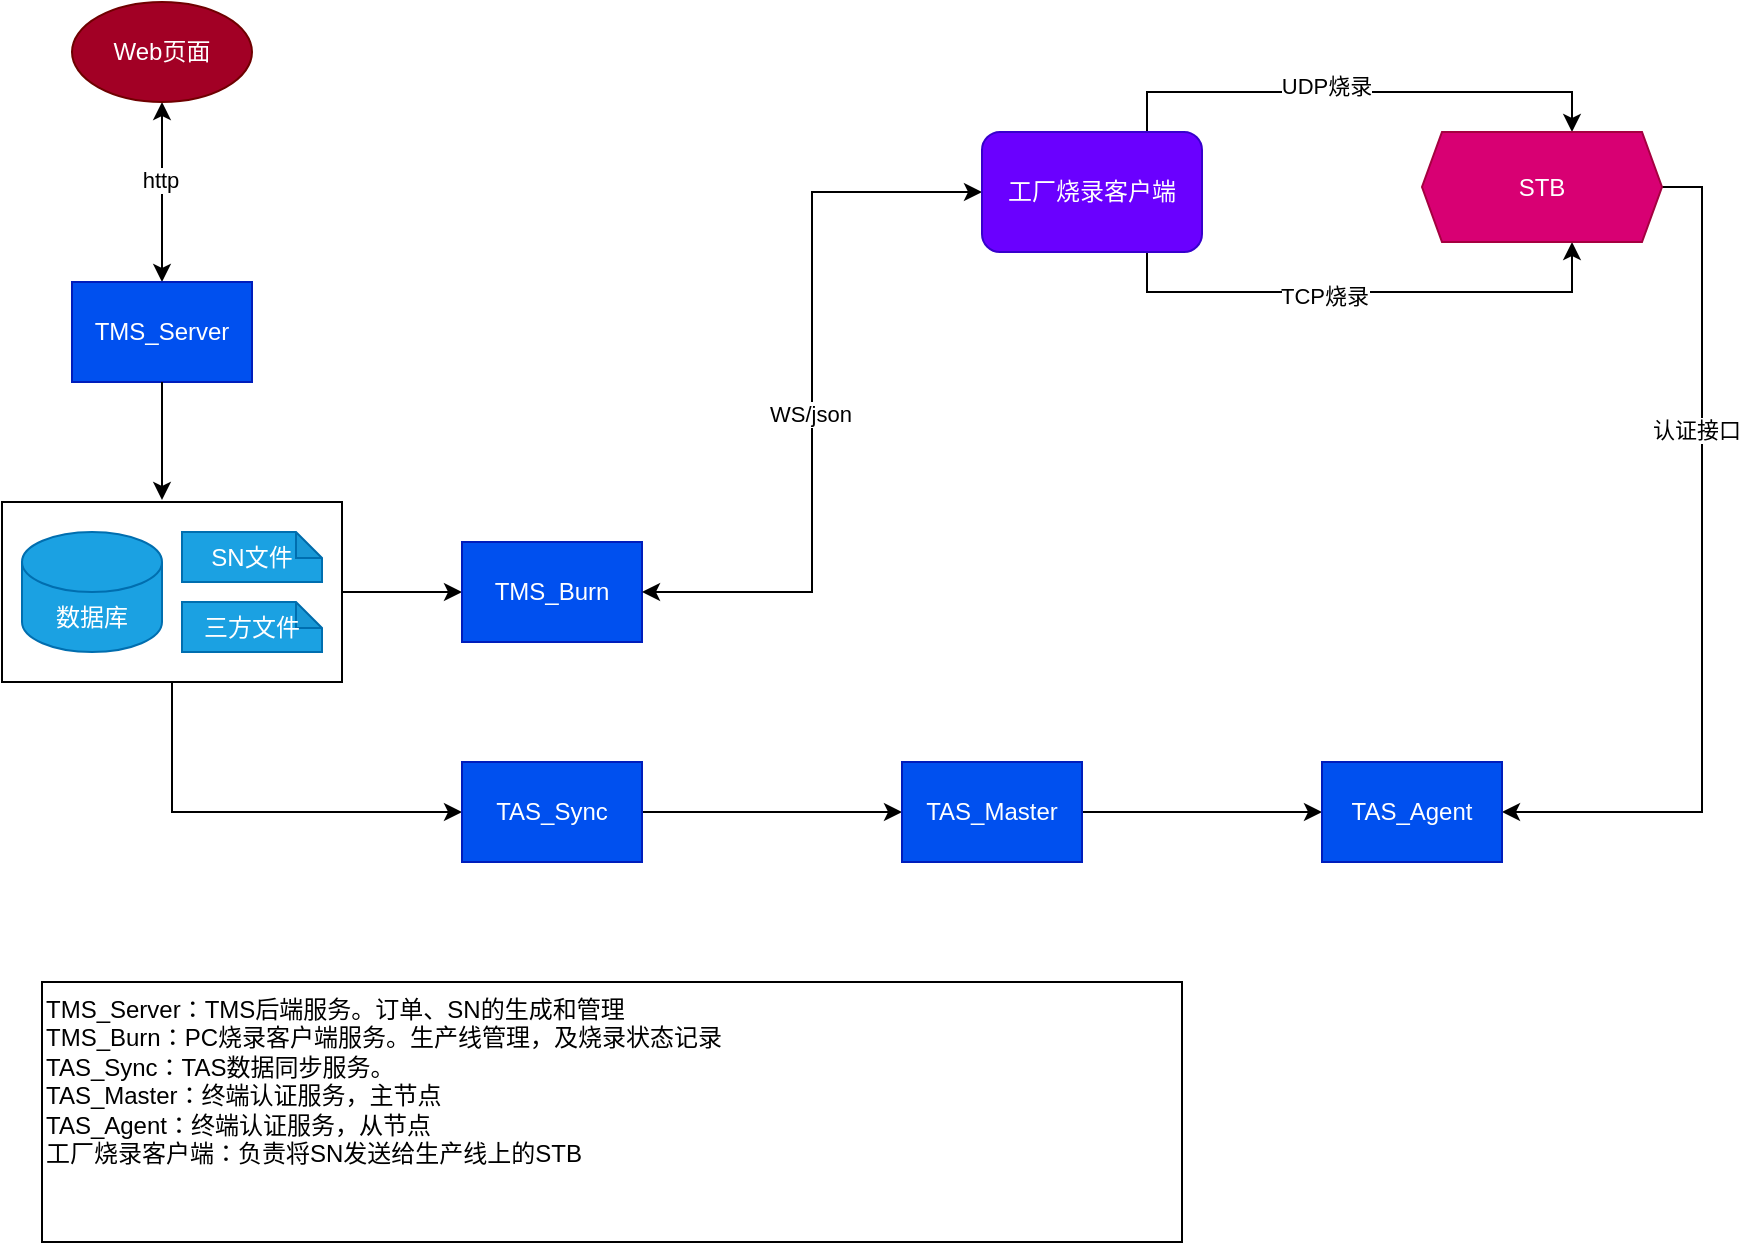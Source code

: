 <mxfile version="26.0.16">
  <diagram name="第 1 页" id="TFS3b3rrfouwaiExrDPL">
    <mxGraphModel dx="1426" dy="747" grid="1" gridSize="10" guides="1" tooltips="1" connect="1" arrows="1" fold="1" page="1" pageScale="1" pageWidth="827" pageHeight="1169" math="0" shadow="0">
      <root>
        <mxCell id="0" />
        <mxCell id="1" parent="0" />
        <mxCell id="KN5XP0ErrDVYvEGmghzp-4" style="edgeStyle=orthogonalEdgeStyle;rounded=0;orthogonalLoop=1;jettySize=auto;html=1;exitX=1;exitY=0.5;exitDx=0;exitDy=0;entryX=0;entryY=0.5;entryDx=0;entryDy=0;" edge="1" parent="1" source="KN5XP0ErrDVYvEGmghzp-2" target="ichkqEVvYfuikgpGFqFZ-4">
          <mxGeometry relative="1" as="geometry" />
        </mxCell>
        <mxCell id="KN5XP0ErrDVYvEGmghzp-6" style="edgeStyle=orthogonalEdgeStyle;rounded=0;orthogonalLoop=1;jettySize=auto;html=1;exitX=0.5;exitY=1;exitDx=0;exitDy=0;entryX=0;entryY=0.5;entryDx=0;entryDy=0;" edge="1" parent="1" source="KN5XP0ErrDVYvEGmghzp-2" target="KN5XP0ErrDVYvEGmghzp-5">
          <mxGeometry relative="1" as="geometry" />
        </mxCell>
        <mxCell id="KN5XP0ErrDVYvEGmghzp-2" value="" style="rounded=0;whiteSpace=wrap;html=1;" vertex="1" parent="1">
          <mxGeometry x="40" y="450" width="170" height="90" as="geometry" />
        </mxCell>
        <mxCell id="ichkqEVvYfuikgpGFqFZ-19" style="edgeStyle=orthogonalEdgeStyle;rounded=0;orthogonalLoop=1;jettySize=auto;html=1;exitX=0.5;exitY=1;exitDx=0;exitDy=0;entryX=0.5;entryY=0;entryDx=0;entryDy=0;startArrow=classic;startFill=1;" parent="1" source="ichkqEVvYfuikgpGFqFZ-1" target="ichkqEVvYfuikgpGFqFZ-3" edge="1">
          <mxGeometry relative="1" as="geometry" />
        </mxCell>
        <mxCell id="ichkqEVvYfuikgpGFqFZ-21" value="http" style="edgeLabel;html=1;align=center;verticalAlign=middle;resizable=0;points=[];" parent="ichkqEVvYfuikgpGFqFZ-19" vertex="1" connectable="0">
          <mxGeometry x="-0.133" y="-1" relative="1" as="geometry">
            <mxPoint as="offset" />
          </mxGeometry>
        </mxCell>
        <mxCell id="ichkqEVvYfuikgpGFqFZ-1" value="Web页面" style="ellipse;whiteSpace=wrap;html=1;fillColor=#a20025;fontColor=#ffffff;strokeColor=#6F0000;" parent="1" vertex="1">
          <mxGeometry x="75" y="200" width="90" height="50" as="geometry" />
        </mxCell>
        <mxCell id="ichkqEVvYfuikgpGFqFZ-3" value="TMS_Server" style="rounded=0;whiteSpace=wrap;html=1;fillColor=#0050ef;strokeColor=#001DBC;fontColor=#ffffff;" parent="1" vertex="1">
          <mxGeometry x="75" y="340" width="90" height="50" as="geometry" />
        </mxCell>
        <mxCell id="ichkqEVvYfuikgpGFqFZ-4" value="TMS_Burn" style="rounded=0;whiteSpace=wrap;html=1;fillColor=#0050ef;fontColor=#ffffff;strokeColor=#001DBC;" parent="1" vertex="1">
          <mxGeometry x="270" y="470" width="90" height="50" as="geometry" />
        </mxCell>
        <mxCell id="ichkqEVvYfuikgpGFqFZ-5" value="数据库" style="shape=cylinder3;whiteSpace=wrap;html=1;boundedLbl=1;backgroundOutline=1;size=15;fillColor=#1ba1e2;fontColor=#ffffff;strokeColor=#006EAF;" parent="1" vertex="1">
          <mxGeometry x="50" y="465" width="70" height="60" as="geometry" />
        </mxCell>
        <mxCell id="ichkqEVvYfuikgpGFqFZ-7" value="SN文件" style="shape=note;whiteSpace=wrap;html=1;backgroundOutline=1;darkOpacity=0.05;fillColor=#1ba1e2;fontColor=#ffffff;strokeColor=#006EAF;size=13;" parent="1" vertex="1">
          <mxGeometry x="130" y="465" width="70" height="25" as="geometry" />
        </mxCell>
        <mxCell id="ichkqEVvYfuikgpGFqFZ-14" style="edgeStyle=orthogonalEdgeStyle;rounded=0;orthogonalLoop=1;jettySize=auto;html=1;exitX=0;exitY=0.5;exitDx=0;exitDy=0;entryX=1;entryY=0.5;entryDx=0;entryDy=0;startArrow=classic;startFill=1;" parent="1" source="ichkqEVvYfuikgpGFqFZ-8" target="ichkqEVvYfuikgpGFqFZ-4" edge="1">
          <mxGeometry relative="1" as="geometry" />
        </mxCell>
        <mxCell id="ichkqEVvYfuikgpGFqFZ-20" value="WS/json" style="edgeLabel;html=1;align=center;verticalAlign=middle;resizable=0;points=[];" parent="ichkqEVvYfuikgpGFqFZ-14" vertex="1" connectable="0">
          <mxGeometry x="0.057" y="-1" relative="1" as="geometry">
            <mxPoint as="offset" />
          </mxGeometry>
        </mxCell>
        <mxCell id="KN5XP0ErrDVYvEGmghzp-11" style="edgeStyle=orthogonalEdgeStyle;rounded=0;orthogonalLoop=1;jettySize=auto;html=1;exitX=0.75;exitY=0;exitDx=0;exitDy=0;entryX=0.625;entryY=0;entryDx=0;entryDy=0;" edge="1" parent="1" source="ichkqEVvYfuikgpGFqFZ-8" target="ichkqEVvYfuikgpGFqFZ-9">
          <mxGeometry relative="1" as="geometry" />
        </mxCell>
        <mxCell id="KN5XP0ErrDVYvEGmghzp-12" value="UDP烧录" style="edgeLabel;html=1;align=center;verticalAlign=middle;resizable=0;points=[];" vertex="1" connectable="0" parent="KN5XP0ErrDVYvEGmghzp-11">
          <mxGeometry x="-0.141" y="3" relative="1" as="geometry">
            <mxPoint x="1" as="offset" />
          </mxGeometry>
        </mxCell>
        <mxCell id="KN5XP0ErrDVYvEGmghzp-13" style="edgeStyle=orthogonalEdgeStyle;rounded=0;orthogonalLoop=1;jettySize=auto;html=1;exitX=0.75;exitY=1;exitDx=0;exitDy=0;entryX=0.625;entryY=1;entryDx=0;entryDy=0;" edge="1" parent="1" source="ichkqEVvYfuikgpGFqFZ-8" target="ichkqEVvYfuikgpGFqFZ-9">
          <mxGeometry relative="1" as="geometry" />
        </mxCell>
        <mxCell id="KN5XP0ErrDVYvEGmghzp-14" value="TCP烧录" style="edgeLabel;html=1;align=center;verticalAlign=middle;resizable=0;points=[];" vertex="1" connectable="0" parent="KN5XP0ErrDVYvEGmghzp-13">
          <mxGeometry x="-0.118" y="-2" relative="1" as="geometry">
            <mxPoint x="-5" as="offset" />
          </mxGeometry>
        </mxCell>
        <mxCell id="ichkqEVvYfuikgpGFqFZ-8" value="工厂烧录客户端" style="rounded=1;whiteSpace=wrap;html=1;fillColor=#6a00ff;fontColor=#ffffff;strokeColor=#3700CC;" parent="1" vertex="1">
          <mxGeometry x="530" y="265" width="110" height="60" as="geometry" />
        </mxCell>
        <mxCell id="KN5XP0ErrDVYvEGmghzp-15" style="edgeStyle=orthogonalEdgeStyle;rounded=0;orthogonalLoop=1;jettySize=auto;html=1;exitX=1;exitY=0.5;exitDx=0;exitDy=0;entryX=1;entryY=0.5;entryDx=0;entryDy=0;" edge="1" parent="1" source="ichkqEVvYfuikgpGFqFZ-9" target="KN5XP0ErrDVYvEGmghzp-8">
          <mxGeometry relative="1" as="geometry" />
        </mxCell>
        <mxCell id="KN5XP0ErrDVYvEGmghzp-16" value="认证接口" style="edgeLabel;html=1;align=center;verticalAlign=middle;resizable=0;points=[];" vertex="1" connectable="0" parent="KN5XP0ErrDVYvEGmghzp-15">
          <mxGeometry x="-0.346" y="-4" relative="1" as="geometry">
            <mxPoint x="1" as="offset" />
          </mxGeometry>
        </mxCell>
        <mxCell id="ichkqEVvYfuikgpGFqFZ-9" value="STB" style="shape=hexagon;perimeter=hexagonPerimeter2;whiteSpace=wrap;html=1;fixedSize=1;fillColor=#d80073;fontColor=#ffffff;strokeColor=#A50040;size=10;" parent="1" vertex="1">
          <mxGeometry x="750" y="265" width="120" height="55" as="geometry" />
        </mxCell>
        <mxCell id="KN5XP0ErrDVYvEGmghzp-1" value="三方文件" style="shape=note;whiteSpace=wrap;html=1;backgroundOutline=1;darkOpacity=0.05;fillColor=#1ba1e2;fontColor=#ffffff;strokeColor=#006EAF;size=13;" vertex="1" parent="1">
          <mxGeometry x="130" y="500" width="70" height="25" as="geometry" />
        </mxCell>
        <mxCell id="KN5XP0ErrDVYvEGmghzp-3" style="edgeStyle=orthogonalEdgeStyle;rounded=0;orthogonalLoop=1;jettySize=auto;html=1;exitX=0.5;exitY=1;exitDx=0;exitDy=0;" edge="1" parent="1" source="ichkqEVvYfuikgpGFqFZ-3">
          <mxGeometry relative="1" as="geometry">
            <mxPoint x="120" y="449" as="targetPoint" />
          </mxGeometry>
        </mxCell>
        <mxCell id="KN5XP0ErrDVYvEGmghzp-9" style="edgeStyle=orthogonalEdgeStyle;rounded=0;orthogonalLoop=1;jettySize=auto;html=1;exitX=1;exitY=0.5;exitDx=0;exitDy=0;entryX=0;entryY=0.5;entryDx=0;entryDy=0;" edge="1" parent="1" source="KN5XP0ErrDVYvEGmghzp-5" target="KN5XP0ErrDVYvEGmghzp-7">
          <mxGeometry relative="1" as="geometry">
            <mxPoint x="410" y="605" as="targetPoint" />
          </mxGeometry>
        </mxCell>
        <mxCell id="KN5XP0ErrDVYvEGmghzp-5" value="TAS_Sync" style="rounded=0;whiteSpace=wrap;html=1;fillColor=#0050ef;fontColor=#ffffff;strokeColor=#001DBC;" vertex="1" parent="1">
          <mxGeometry x="270" y="580" width="90" height="50" as="geometry" />
        </mxCell>
        <mxCell id="KN5XP0ErrDVYvEGmghzp-10" style="edgeStyle=orthogonalEdgeStyle;rounded=0;orthogonalLoop=1;jettySize=auto;html=1;exitX=1;exitY=0.5;exitDx=0;exitDy=0;entryX=0;entryY=0.5;entryDx=0;entryDy=0;" edge="1" parent="1" source="KN5XP0ErrDVYvEGmghzp-7" target="KN5XP0ErrDVYvEGmghzp-8">
          <mxGeometry relative="1" as="geometry" />
        </mxCell>
        <mxCell id="KN5XP0ErrDVYvEGmghzp-7" value="TAS_Master" style="rounded=0;whiteSpace=wrap;html=1;fillColor=#0050ef;fontColor=#ffffff;strokeColor=#001DBC;" vertex="1" parent="1">
          <mxGeometry x="490" y="580" width="90" height="50" as="geometry" />
        </mxCell>
        <mxCell id="KN5XP0ErrDVYvEGmghzp-8" value="TAS_Agent" style="rounded=0;whiteSpace=wrap;html=1;fillColor=#0050ef;fontColor=#ffffff;strokeColor=#001DBC;" vertex="1" parent="1">
          <mxGeometry x="700" y="580" width="90" height="50" as="geometry" />
        </mxCell>
        <mxCell id="KN5XP0ErrDVYvEGmghzp-17" value="TMS_Server：TMS后端服务。订单、SN的生成和管理&lt;div&gt;TMS_Burn：PC烧录客户端服务。生产线管理，及烧录状态记录&lt;/div&gt;&lt;div&gt;TAS_Sync：TAS数据同步服务。&lt;/div&gt;&lt;div&gt;TAS_Master：终端认证服务，主节点&lt;/div&gt;&lt;div&gt;TAS_Agent：终端认证服务，从节点&lt;/div&gt;&lt;div&gt;工厂烧录客户端：负责将SN发送给生产线上的STB&lt;/div&gt;&lt;div&gt;&lt;br&gt;&lt;/div&gt;" style="rounded=0;whiteSpace=wrap;html=1;align=left;verticalAlign=top;" vertex="1" parent="1">
          <mxGeometry x="60" y="690" width="570" height="130" as="geometry" />
        </mxCell>
      </root>
    </mxGraphModel>
  </diagram>
</mxfile>
